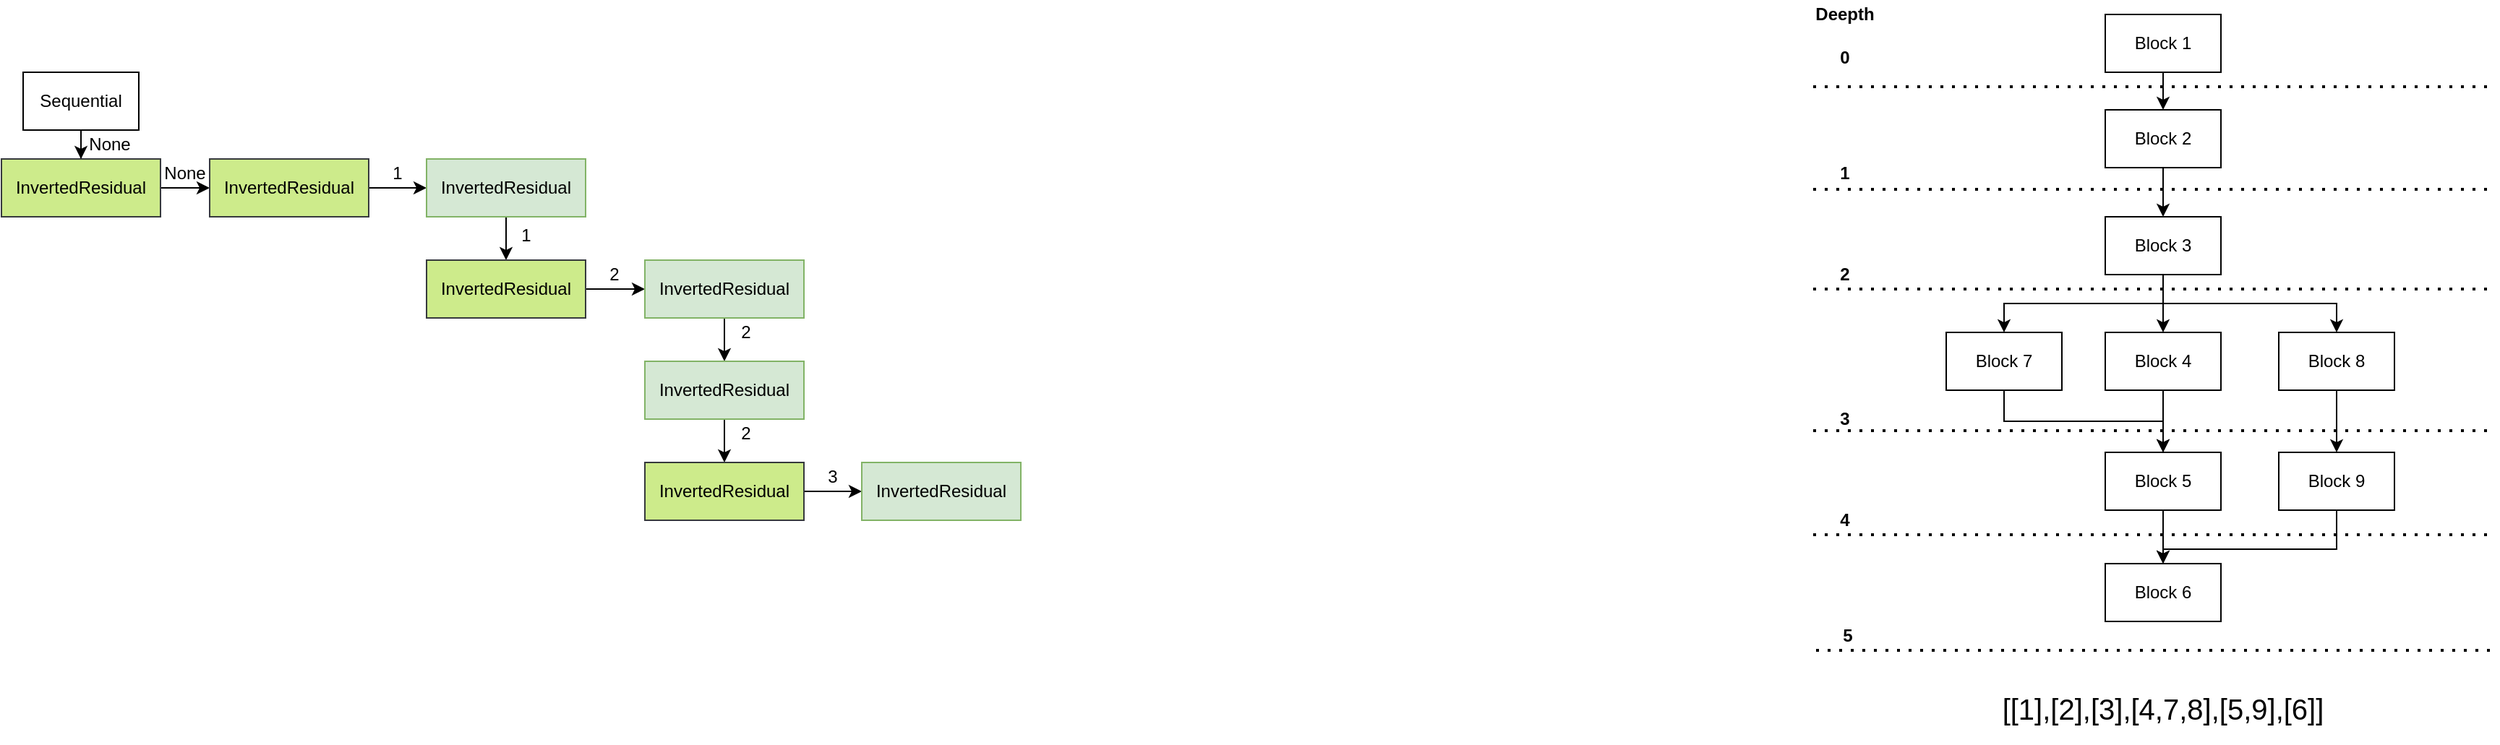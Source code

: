 <mxfile version="14.7.6" type="github">
  <diagram id="yYSWFKsf4J-W59a8yVvI" name="Page-1">
    <mxGraphModel dx="1421" dy="704" grid="1" gridSize="10" guides="1" tooltips="1" connect="1" arrows="1" fold="1" page="1" pageScale="1" pageWidth="827" pageHeight="1169" math="0" shadow="0">
      <root>
        <mxCell id="0" />
        <mxCell id="1" parent="0" />
        <mxCell id="Z5-3QnoSSxAkNdHi2Z3w-9" style="edgeStyle=orthogonalEdgeStyle;rounded=0;orthogonalLoop=1;jettySize=auto;html=1;exitX=0.5;exitY=1;exitDx=0;exitDy=0;" edge="1" parent="1" source="Z5-3QnoSSxAkNdHi2Z3w-1" target="Z5-3QnoSSxAkNdHi2Z3w-2">
          <mxGeometry relative="1" as="geometry" />
        </mxCell>
        <mxCell id="Z5-3QnoSSxAkNdHi2Z3w-1" value="Sequential" style="rounded=0;whiteSpace=wrap;html=1;" vertex="1" parent="1">
          <mxGeometry x="360" y="120" width="80" height="40" as="geometry" />
        </mxCell>
        <mxCell id="Z5-3QnoSSxAkNdHi2Z3w-10" style="edgeStyle=orthogonalEdgeStyle;rounded=0;orthogonalLoop=1;jettySize=auto;html=1;" edge="1" parent="1" source="Z5-3QnoSSxAkNdHi2Z3w-2" target="Z5-3QnoSSxAkNdHi2Z3w-4">
          <mxGeometry relative="1" as="geometry" />
        </mxCell>
        <mxCell id="Z5-3QnoSSxAkNdHi2Z3w-2" value="InvertedResidual" style="rounded=0;whiteSpace=wrap;html=1;fillColor=#cdeb8b;strokeColor=#36393d;" vertex="1" parent="1">
          <mxGeometry x="345" y="180" width="110" height="40" as="geometry" />
        </mxCell>
        <mxCell id="Z5-3QnoSSxAkNdHi2Z3w-11" style="edgeStyle=orthogonalEdgeStyle;rounded=0;orthogonalLoop=1;jettySize=auto;html=1;exitX=0.5;exitY=1;exitDx=0;exitDy=0;" edge="1" parent="1" source="Z5-3QnoSSxAkNdHi2Z3w-4" target="Z5-3QnoSSxAkNdHi2Z3w-5">
          <mxGeometry relative="1" as="geometry">
            <Array as="points">
              <mxPoint x="544" y="200" />
            </Array>
          </mxGeometry>
        </mxCell>
        <mxCell id="Z5-3QnoSSxAkNdHi2Z3w-4" value="InvertedResidual" style="rounded=0;whiteSpace=wrap;html=1;fillColor=#cdeb8b;strokeColor=#36393d;" vertex="1" parent="1">
          <mxGeometry x="489" y="180" width="110" height="40" as="geometry" />
        </mxCell>
        <mxCell id="Z5-3QnoSSxAkNdHi2Z3w-12" style="edgeStyle=orthogonalEdgeStyle;rounded=0;orthogonalLoop=1;jettySize=auto;html=1;exitX=0.5;exitY=1;exitDx=0;exitDy=0;" edge="1" parent="1" source="Z5-3QnoSSxAkNdHi2Z3w-5" target="Z5-3QnoSSxAkNdHi2Z3w-6">
          <mxGeometry relative="1" as="geometry" />
        </mxCell>
        <mxCell id="Z5-3QnoSSxAkNdHi2Z3w-5" value="InvertedResidual" style="rounded=0;whiteSpace=wrap;html=1;fillColor=#d5e8d4;strokeColor=#82b366;" vertex="1" parent="1">
          <mxGeometry x="639" y="180" width="110" height="40" as="geometry" />
        </mxCell>
        <mxCell id="Z5-3QnoSSxAkNdHi2Z3w-13" style="edgeStyle=orthogonalEdgeStyle;rounded=0;orthogonalLoop=1;jettySize=auto;html=1;exitX=0.5;exitY=1;exitDx=0;exitDy=0;entryX=0;entryY=0.5;entryDx=0;entryDy=0;" edge="1" parent="1" source="Z5-3QnoSSxAkNdHi2Z3w-6" target="Z5-3QnoSSxAkNdHi2Z3w-44">
          <mxGeometry relative="1" as="geometry">
            <mxPoint x="694" y="330" as="targetPoint" />
            <Array as="points">
              <mxPoint x="694" y="270" />
            </Array>
          </mxGeometry>
        </mxCell>
        <mxCell id="Z5-3QnoSSxAkNdHi2Z3w-6" value="InvertedResidual" style="rounded=0;whiteSpace=wrap;html=1;fillColor=#cdeb8b;strokeColor=#36393d;" vertex="1" parent="1">
          <mxGeometry x="639" y="250" width="110" height="40" as="geometry" />
        </mxCell>
        <mxCell id="Z5-3QnoSSxAkNdHi2Z3w-39" value="&lt;div&gt;None&lt;br&gt;&lt;/div&gt;" style="text;html=1;strokeColor=none;fillColor=none;align=center;verticalAlign=middle;whiteSpace=wrap;rounded=0;" vertex="1" parent="1">
          <mxGeometry x="400" y="160" width="40" height="20" as="geometry" />
        </mxCell>
        <mxCell id="Z5-3QnoSSxAkNdHi2Z3w-41" value="&lt;div&gt;None&lt;br&gt;&lt;/div&gt;" style="text;html=1;strokeColor=none;fillColor=none;align=center;verticalAlign=middle;whiteSpace=wrap;rounded=0;" vertex="1" parent="1">
          <mxGeometry x="452" y="180" width="40" height="20" as="geometry" />
        </mxCell>
        <mxCell id="Z5-3QnoSSxAkNdHi2Z3w-42" value="1" style="text;html=1;strokeColor=none;fillColor=none;align=center;verticalAlign=middle;whiteSpace=wrap;rounded=0;" vertex="1" parent="1">
          <mxGeometry x="599" y="180" width="40" height="20" as="geometry" />
        </mxCell>
        <mxCell id="Z5-3QnoSSxAkNdHi2Z3w-43" value="2" style="text;html=1;strokeColor=none;fillColor=none;align=center;verticalAlign=middle;whiteSpace=wrap;rounded=0;" vertex="1" parent="1">
          <mxGeometry x="749" y="250" width="40" height="20" as="geometry" />
        </mxCell>
        <mxCell id="Z5-3QnoSSxAkNdHi2Z3w-47" style="edgeStyle=orthogonalEdgeStyle;rounded=0;orthogonalLoop=1;jettySize=auto;html=1;exitX=0.5;exitY=1;exitDx=0;exitDy=0;" edge="1" parent="1" source="Z5-3QnoSSxAkNdHi2Z3w-44" target="Z5-3QnoSSxAkNdHi2Z3w-46">
          <mxGeometry relative="1" as="geometry" />
        </mxCell>
        <mxCell id="Z5-3QnoSSxAkNdHi2Z3w-44" value="InvertedResidual" style="rounded=0;whiteSpace=wrap;html=1;fillColor=#d5e8d4;strokeColor=#82b366;" vertex="1" parent="1">
          <mxGeometry x="790" y="250" width="110" height="40" as="geometry" />
        </mxCell>
        <mxCell id="Z5-3QnoSSxAkNdHi2Z3w-45" value="1" style="text;html=1;strokeColor=none;fillColor=none;align=center;verticalAlign=middle;whiteSpace=wrap;rounded=0;" vertex="1" parent="1">
          <mxGeometry x="688" y="223" width="40" height="20" as="geometry" />
        </mxCell>
        <mxCell id="Z5-3QnoSSxAkNdHi2Z3w-51" style="edgeStyle=orthogonalEdgeStyle;rounded=0;orthogonalLoop=1;jettySize=auto;html=1;exitX=0.5;exitY=1;exitDx=0;exitDy=0;" edge="1" parent="1" source="Z5-3QnoSSxAkNdHi2Z3w-46" target="Z5-3QnoSSxAkNdHi2Z3w-50">
          <mxGeometry relative="1" as="geometry" />
        </mxCell>
        <mxCell id="Z5-3QnoSSxAkNdHi2Z3w-46" value="InvertedResidual" style="rounded=0;whiteSpace=wrap;html=1;fillColor=#d5e8d4;strokeColor=#82b366;" vertex="1" parent="1">
          <mxGeometry x="790" y="320" width="110" height="40" as="geometry" />
        </mxCell>
        <mxCell id="Z5-3QnoSSxAkNdHi2Z3w-48" value="2" style="text;html=1;strokeColor=none;fillColor=none;align=center;verticalAlign=middle;whiteSpace=wrap;rounded=0;" vertex="1" parent="1">
          <mxGeometry x="840" y="290" width="40" height="20" as="geometry" />
        </mxCell>
        <mxCell id="Z5-3QnoSSxAkNdHi2Z3w-54" style="edgeStyle=orthogonalEdgeStyle;rounded=0;orthogonalLoop=1;jettySize=auto;html=1;exitX=1;exitY=0.5;exitDx=0;exitDy=0;" edge="1" parent="1" source="Z5-3QnoSSxAkNdHi2Z3w-50" target="Z5-3QnoSSxAkNdHi2Z3w-53">
          <mxGeometry relative="1" as="geometry" />
        </mxCell>
        <mxCell id="Z5-3QnoSSxAkNdHi2Z3w-50" value="InvertedResidual" style="rounded=0;whiteSpace=wrap;html=1;fillColor=#cdeb8b;strokeColor=#36393d;" vertex="1" parent="1">
          <mxGeometry x="790" y="390" width="110" height="40" as="geometry" />
        </mxCell>
        <mxCell id="Z5-3QnoSSxAkNdHi2Z3w-52" value="2" style="text;html=1;strokeColor=none;fillColor=none;align=center;verticalAlign=middle;whiteSpace=wrap;rounded=0;" vertex="1" parent="1">
          <mxGeometry x="840" y="360" width="40" height="20" as="geometry" />
        </mxCell>
        <mxCell id="Z5-3QnoSSxAkNdHi2Z3w-53" value="InvertedResidual" style="rounded=0;whiteSpace=wrap;html=1;fillColor=#d5e8d4;strokeColor=#82b366;" vertex="1" parent="1">
          <mxGeometry x="940" y="390" width="110" height="40" as="geometry" />
        </mxCell>
        <mxCell id="Z5-3QnoSSxAkNdHi2Z3w-55" value="3" style="text;html=1;strokeColor=none;fillColor=none;align=center;verticalAlign=middle;whiteSpace=wrap;rounded=0;" vertex="1" parent="1">
          <mxGeometry x="900" y="390" width="40" height="20" as="geometry" />
        </mxCell>
        <mxCell id="Z5-3QnoSSxAkNdHi2Z3w-64" style="edgeStyle=orthogonalEdgeStyle;rounded=0;orthogonalLoop=1;jettySize=auto;html=1;exitX=0.5;exitY=1;exitDx=0;exitDy=0;" edge="1" parent="1" source="Z5-3QnoSSxAkNdHi2Z3w-57" target="Z5-3QnoSSxAkNdHi2Z3w-58">
          <mxGeometry relative="1" as="geometry" />
        </mxCell>
        <mxCell id="Z5-3QnoSSxAkNdHi2Z3w-57" value="Block 1" style="rounded=0;whiteSpace=wrap;html=1;" vertex="1" parent="1">
          <mxGeometry x="1800" y="80" width="80" height="40" as="geometry" />
        </mxCell>
        <mxCell id="Z5-3QnoSSxAkNdHi2Z3w-65" style="edgeStyle=orthogonalEdgeStyle;rounded=0;orthogonalLoop=1;jettySize=auto;html=1;exitX=0.5;exitY=1;exitDx=0;exitDy=0;" edge="1" parent="1" source="Z5-3QnoSSxAkNdHi2Z3w-58" target="Z5-3QnoSSxAkNdHi2Z3w-59">
          <mxGeometry relative="1" as="geometry" />
        </mxCell>
        <mxCell id="Z5-3QnoSSxAkNdHi2Z3w-58" value="Block 2" style="rounded=0;whiteSpace=wrap;html=1;" vertex="1" parent="1">
          <mxGeometry x="1800" y="146" width="80" height="40" as="geometry" />
        </mxCell>
        <mxCell id="Z5-3QnoSSxAkNdHi2Z3w-66" style="edgeStyle=orthogonalEdgeStyle;rounded=0;orthogonalLoop=1;jettySize=auto;html=1;exitX=0.5;exitY=1;exitDx=0;exitDy=0;entryX=0.5;entryY=0;entryDx=0;entryDy=0;" edge="1" parent="1" source="Z5-3QnoSSxAkNdHi2Z3w-59" target="Z5-3QnoSSxAkNdHi2Z3w-60">
          <mxGeometry relative="1" as="geometry" />
        </mxCell>
        <mxCell id="Z5-3QnoSSxAkNdHi2Z3w-67" style="edgeStyle=orthogonalEdgeStyle;rounded=0;orthogonalLoop=1;jettySize=auto;html=1;exitX=0.5;exitY=1;exitDx=0;exitDy=0;" edge="1" parent="1" source="Z5-3QnoSSxAkNdHi2Z3w-59" target="Z5-3QnoSSxAkNdHi2Z3w-61">
          <mxGeometry relative="1" as="geometry" />
        </mxCell>
        <mxCell id="Z5-3QnoSSxAkNdHi2Z3w-68" style="edgeStyle=orthogonalEdgeStyle;rounded=0;orthogonalLoop=1;jettySize=auto;html=1;exitX=0.5;exitY=1;exitDx=0;exitDy=0;" edge="1" parent="1" source="Z5-3QnoSSxAkNdHi2Z3w-59" target="Z5-3QnoSSxAkNdHi2Z3w-62">
          <mxGeometry relative="1" as="geometry" />
        </mxCell>
        <mxCell id="Z5-3QnoSSxAkNdHi2Z3w-59" value="Block 3" style="rounded=0;whiteSpace=wrap;html=1;" vertex="1" parent="1">
          <mxGeometry x="1800" y="220" width="80" height="40" as="geometry" />
        </mxCell>
        <mxCell id="Z5-3QnoSSxAkNdHi2Z3w-69" style="edgeStyle=orthogonalEdgeStyle;rounded=0;orthogonalLoop=1;jettySize=auto;html=1;exitX=0.5;exitY=1;exitDx=0;exitDy=0;" edge="1" parent="1" source="Z5-3QnoSSxAkNdHi2Z3w-60" target="Z5-3QnoSSxAkNdHi2Z3w-63">
          <mxGeometry relative="1" as="geometry" />
        </mxCell>
        <mxCell id="Z5-3QnoSSxAkNdHi2Z3w-60" value="Block 4" style="rounded=0;whiteSpace=wrap;html=1;" vertex="1" parent="1">
          <mxGeometry x="1800" y="300" width="80" height="40" as="geometry" />
        </mxCell>
        <mxCell id="Z5-3QnoSSxAkNdHi2Z3w-103" style="edgeStyle=orthogonalEdgeStyle;rounded=0;orthogonalLoop=1;jettySize=auto;html=1;exitX=0.5;exitY=1;exitDx=0;exitDy=0;" edge="1" parent="1" source="Z5-3QnoSSxAkNdHi2Z3w-61" target="Z5-3QnoSSxAkNdHi2Z3w-63">
          <mxGeometry relative="1" as="geometry" />
        </mxCell>
        <mxCell id="Z5-3QnoSSxAkNdHi2Z3w-61" value="Block 7" style="rounded=0;whiteSpace=wrap;html=1;" vertex="1" parent="1">
          <mxGeometry x="1690" y="300" width="80" height="40" as="geometry" />
        </mxCell>
        <mxCell id="Z5-3QnoSSxAkNdHi2Z3w-104" style="edgeStyle=orthogonalEdgeStyle;rounded=0;orthogonalLoop=1;jettySize=auto;html=1;exitX=0.5;exitY=1;exitDx=0;exitDy=0;" edge="1" parent="1" source="Z5-3QnoSSxAkNdHi2Z3w-62" target="Z5-3QnoSSxAkNdHi2Z3w-102">
          <mxGeometry relative="1" as="geometry" />
        </mxCell>
        <mxCell id="Z5-3QnoSSxAkNdHi2Z3w-62" value="Block 8" style="rounded=0;whiteSpace=wrap;html=1;" vertex="1" parent="1">
          <mxGeometry x="1920" y="300" width="80" height="40" as="geometry" />
        </mxCell>
        <mxCell id="Z5-3QnoSSxAkNdHi2Z3w-108" style="edgeStyle=orthogonalEdgeStyle;rounded=0;orthogonalLoop=1;jettySize=auto;html=1;exitX=0.5;exitY=1;exitDx=0;exitDy=0;entryX=0.5;entryY=0;entryDx=0;entryDy=0;" edge="1" parent="1" source="Z5-3QnoSSxAkNdHi2Z3w-63" target="Z5-3QnoSSxAkNdHi2Z3w-107">
          <mxGeometry relative="1" as="geometry" />
        </mxCell>
        <mxCell id="Z5-3QnoSSxAkNdHi2Z3w-63" value="Block 5" style="rounded=0;whiteSpace=wrap;html=1;" vertex="1" parent="1">
          <mxGeometry x="1800" y="383" width="80" height="40" as="geometry" />
        </mxCell>
        <mxCell id="Z5-3QnoSSxAkNdHi2Z3w-72" value="" style="endArrow=none;dashed=1;html=1;dashPattern=1 3;strokeWidth=2;" edge="1" parent="1">
          <mxGeometry width="50" height="50" relative="1" as="geometry">
            <mxPoint x="1598" y="130" as="sourcePoint" />
            <mxPoint x="2068" y="130" as="targetPoint" />
          </mxGeometry>
        </mxCell>
        <mxCell id="Z5-3QnoSSxAkNdHi2Z3w-73" value="" style="endArrow=none;dashed=1;html=1;dashPattern=1 3;strokeWidth=2;" edge="1" parent="1">
          <mxGeometry width="50" height="50" relative="1" as="geometry">
            <mxPoint x="1598" y="201" as="sourcePoint" />
            <mxPoint x="2068" y="201" as="targetPoint" />
          </mxGeometry>
        </mxCell>
        <mxCell id="Z5-3QnoSSxAkNdHi2Z3w-74" value="" style="endArrow=none;dashed=1;html=1;dashPattern=1 3;strokeWidth=2;" edge="1" parent="1">
          <mxGeometry width="50" height="50" relative="1" as="geometry">
            <mxPoint x="1598" y="270" as="sourcePoint" />
            <mxPoint x="2068" y="270" as="targetPoint" />
          </mxGeometry>
        </mxCell>
        <mxCell id="Z5-3QnoSSxAkNdHi2Z3w-75" value="" style="endArrow=none;dashed=1;html=1;dashPattern=1 3;strokeWidth=2;" edge="1" parent="1">
          <mxGeometry width="50" height="50" relative="1" as="geometry">
            <mxPoint x="1598" y="368" as="sourcePoint" />
            <mxPoint x="2068" y="368" as="targetPoint" />
          </mxGeometry>
        </mxCell>
        <mxCell id="Z5-3QnoSSxAkNdHi2Z3w-76" value="" style="endArrow=none;dashed=1;html=1;dashPattern=1 3;strokeWidth=2;" edge="1" parent="1">
          <mxGeometry width="50" height="50" relative="1" as="geometry">
            <mxPoint x="1598" y="440" as="sourcePoint" />
            <mxPoint x="2068" y="440" as="targetPoint" />
          </mxGeometry>
        </mxCell>
        <mxCell id="Z5-3QnoSSxAkNdHi2Z3w-77" value="&lt;b&gt;Deepth&lt;/b&gt;" style="text;html=1;strokeColor=none;fillColor=none;align=center;verticalAlign=middle;whiteSpace=wrap;rounded=0;" vertex="1" parent="1">
          <mxGeometry x="1600" y="70" width="40" height="20" as="geometry" />
        </mxCell>
        <mxCell id="Z5-3QnoSSxAkNdHi2Z3w-78" value="&lt;b&gt;0&lt;/b&gt;" style="text;html=1;strokeColor=none;fillColor=none;align=center;verticalAlign=middle;whiteSpace=wrap;rounded=0;" vertex="1" parent="1">
          <mxGeometry x="1600" y="100" width="40" height="20" as="geometry" />
        </mxCell>
        <mxCell id="Z5-3QnoSSxAkNdHi2Z3w-79" value="1" style="text;html=1;strokeColor=none;fillColor=none;align=center;verticalAlign=middle;whiteSpace=wrap;rounded=0;fontStyle=1" vertex="1" parent="1">
          <mxGeometry x="1600" y="180" width="40" height="20" as="geometry" />
        </mxCell>
        <mxCell id="Z5-3QnoSSxAkNdHi2Z3w-80" value="2" style="text;html=1;strokeColor=none;fillColor=none;align=center;verticalAlign=middle;whiteSpace=wrap;rounded=0;fontStyle=1" vertex="1" parent="1">
          <mxGeometry x="1600" y="250" width="40" height="20" as="geometry" />
        </mxCell>
        <mxCell id="Z5-3QnoSSxAkNdHi2Z3w-81" value="3" style="text;html=1;strokeColor=none;fillColor=none;align=center;verticalAlign=middle;whiteSpace=wrap;rounded=0;fontStyle=1" vertex="1" parent="1">
          <mxGeometry x="1600" y="350" width="40" height="20" as="geometry" />
        </mxCell>
        <mxCell id="Z5-3QnoSSxAkNdHi2Z3w-82" value="4" style="text;html=1;strokeColor=none;fillColor=none;align=center;verticalAlign=middle;whiteSpace=wrap;rounded=0;fontStyle=1" vertex="1" parent="1">
          <mxGeometry x="1600" y="420" width="40" height="20" as="geometry" />
        </mxCell>
        <mxCell id="Z5-3QnoSSxAkNdHi2Z3w-109" style="edgeStyle=orthogonalEdgeStyle;rounded=0;orthogonalLoop=1;jettySize=auto;html=1;exitX=0.5;exitY=1;exitDx=0;exitDy=0;entryX=0.5;entryY=0;entryDx=0;entryDy=0;" edge="1" parent="1" source="Z5-3QnoSSxAkNdHi2Z3w-102" target="Z5-3QnoSSxAkNdHi2Z3w-107">
          <mxGeometry relative="1" as="geometry">
            <Array as="points">
              <mxPoint x="1960" y="450" />
              <mxPoint x="1840" y="450" />
            </Array>
          </mxGeometry>
        </mxCell>
        <mxCell id="Z5-3QnoSSxAkNdHi2Z3w-102" value="Block 9" style="rounded=0;whiteSpace=wrap;html=1;" vertex="1" parent="1">
          <mxGeometry x="1920" y="383" width="80" height="40" as="geometry" />
        </mxCell>
        <mxCell id="Z5-3QnoSSxAkNdHi2Z3w-105" value="" style="endArrow=none;dashed=1;html=1;dashPattern=1 3;strokeWidth=2;" edge="1" parent="1">
          <mxGeometry width="50" height="50" relative="1" as="geometry">
            <mxPoint x="1600" y="520" as="sourcePoint" />
            <mxPoint x="2070" y="520" as="targetPoint" />
          </mxGeometry>
        </mxCell>
        <mxCell id="Z5-3QnoSSxAkNdHi2Z3w-106" value="5" style="text;html=1;strokeColor=none;fillColor=none;align=center;verticalAlign=middle;whiteSpace=wrap;rounded=0;fontStyle=1" vertex="1" parent="1">
          <mxGeometry x="1602" y="500" width="40" height="20" as="geometry" />
        </mxCell>
        <mxCell id="Z5-3QnoSSxAkNdHi2Z3w-107" value="Block 6" style="rounded=0;whiteSpace=wrap;html=1;" vertex="1" parent="1">
          <mxGeometry x="1800" y="460" width="80" height="40" as="geometry" />
        </mxCell>
        <mxCell id="Z5-3QnoSSxAkNdHi2Z3w-110" value="&lt;font style=&quot;font-size: 20px&quot;&gt;[[1],[2],[3],[4,7,8],[5,9],[6]]&lt;/font&gt;" style="text;html=1;strokeColor=none;fillColor=none;align=center;verticalAlign=middle;whiteSpace=wrap;rounded=0;" vertex="1" parent="1">
          <mxGeometry x="1715" y="534.5" width="250" height="50" as="geometry" />
        </mxCell>
      </root>
    </mxGraphModel>
  </diagram>
</mxfile>

